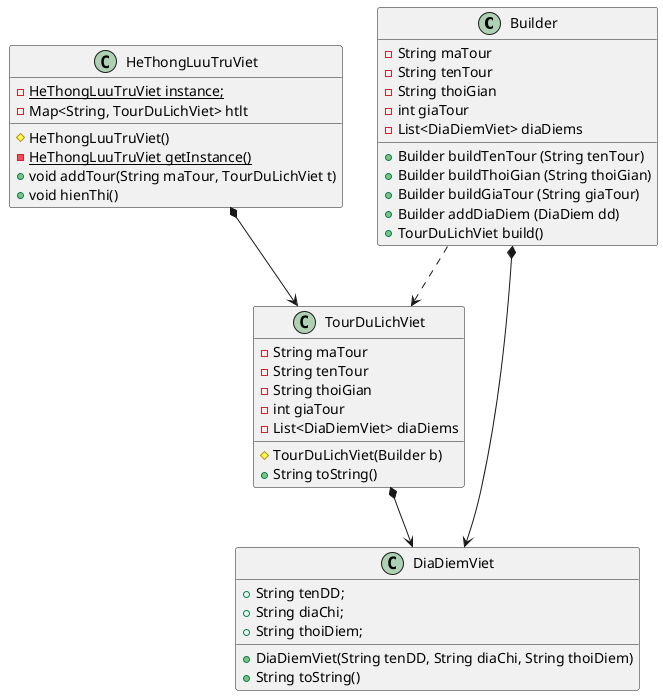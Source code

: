 @startuml
'https://plantuml.com/class-diagram

class Builder{
    - String maTour
    - String tenTour
    - String thoiGian
    - int giaTour
    - List<DiaDiemViet> diaDiems
    + Builder buildTenTour (String tenTour)
    + Builder buildThoiGian (String thoiGian)
    + Builder buildGiaTour (String giaTour)
    + Builder addDiaDiem (DiaDiem dd)
    + TourDuLichViet build()
}

class TourDuLichViet{
    - String maTour
    - String tenTour
    - String thoiGian
    - int giaTour
    - List<DiaDiemViet> diaDiems
    # TourDuLichViet(Builder b)
    + String toString()
}

class DiaDiemViet{
    + String tenDD;
    + String diaChi;
    + String thoiDiem;
    + DiaDiemViet(String tenDD, String diaChi, String thoiDiem)
    + String toString()
}

class HeThongLuuTruViet{
    - {static} HeThongLuuTruViet instance;
    - Map<String, TourDuLichViet> htlt
    # HeThongLuuTruViet()
    - {static} HeThongLuuTruViet getInstance()
    + void addTour(String maTour, TourDuLichViet t)
    + void hienThi()
}


Builder ..> TourDuLichViet
Builder *--> DiaDiemViet
TourDuLichViet *--> DiaDiemViet
HeThongLuuTruViet *--> TourDuLichViet

@enduml